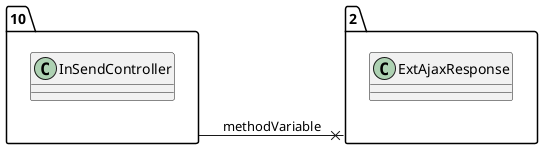 @startuml 
allow_mixing
left to right direction
package "10"{
class InSendController

}
package "2"{
class ExtAjaxResponse

}
"10" --x "2":methodVariable
@enduml